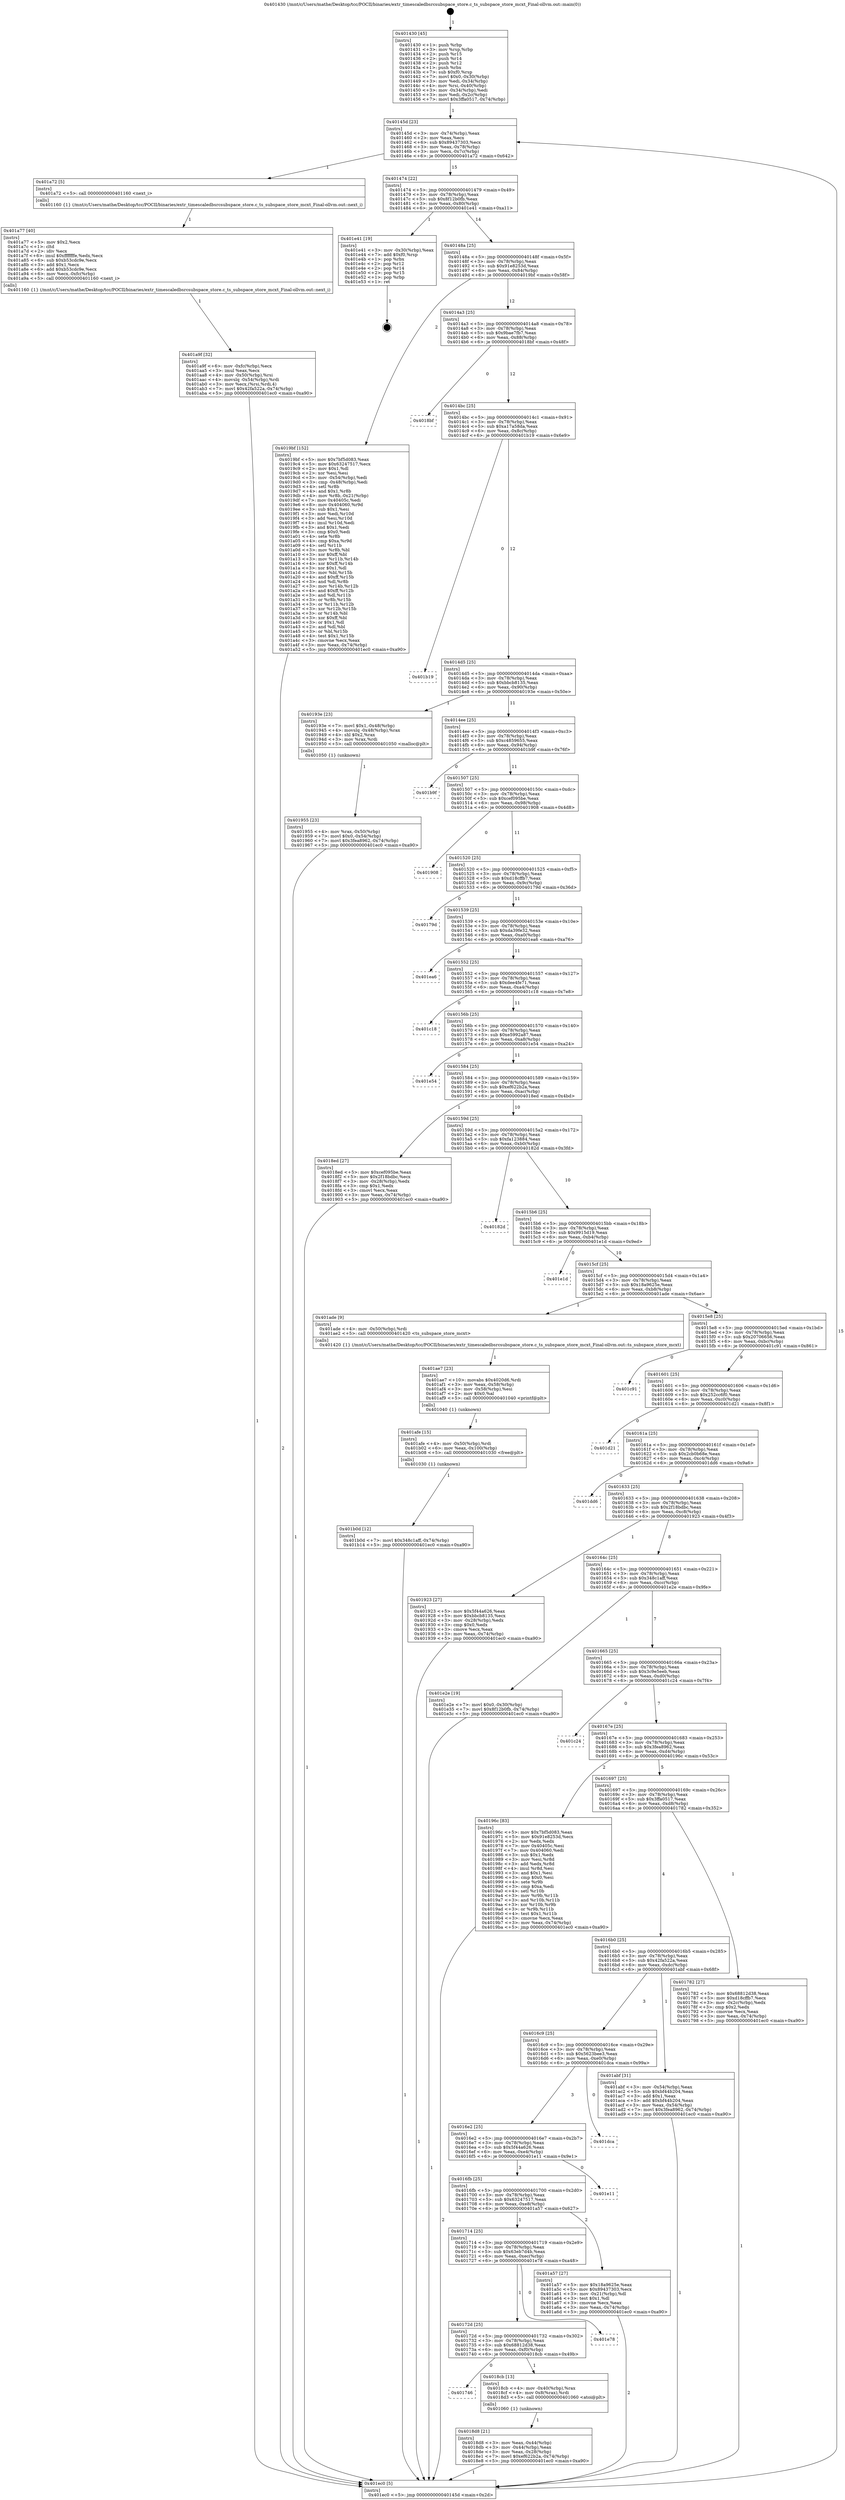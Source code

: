 digraph "0x401430" {
  label = "0x401430 (/mnt/c/Users/mathe/Desktop/tcc/POCII/binaries/extr_timescaledbsrcsubspace_store.c_ts_subspace_store_mcxt_Final-ollvm.out::main(0))"
  labelloc = "t"
  node[shape=record]

  Entry [label="",width=0.3,height=0.3,shape=circle,fillcolor=black,style=filled]
  "0x40145d" [label="{
     0x40145d [23]\l
     | [instrs]\l
     &nbsp;&nbsp;0x40145d \<+3\>: mov -0x74(%rbp),%eax\l
     &nbsp;&nbsp;0x401460 \<+2\>: mov %eax,%ecx\l
     &nbsp;&nbsp;0x401462 \<+6\>: sub $0x89437303,%ecx\l
     &nbsp;&nbsp;0x401468 \<+3\>: mov %eax,-0x78(%rbp)\l
     &nbsp;&nbsp;0x40146b \<+3\>: mov %ecx,-0x7c(%rbp)\l
     &nbsp;&nbsp;0x40146e \<+6\>: je 0000000000401a72 \<main+0x642\>\l
  }"]
  "0x401a72" [label="{
     0x401a72 [5]\l
     | [instrs]\l
     &nbsp;&nbsp;0x401a72 \<+5\>: call 0000000000401160 \<next_i\>\l
     | [calls]\l
     &nbsp;&nbsp;0x401160 \{1\} (/mnt/c/Users/mathe/Desktop/tcc/POCII/binaries/extr_timescaledbsrcsubspace_store.c_ts_subspace_store_mcxt_Final-ollvm.out::next_i)\l
  }"]
  "0x401474" [label="{
     0x401474 [22]\l
     | [instrs]\l
     &nbsp;&nbsp;0x401474 \<+5\>: jmp 0000000000401479 \<main+0x49\>\l
     &nbsp;&nbsp;0x401479 \<+3\>: mov -0x78(%rbp),%eax\l
     &nbsp;&nbsp;0x40147c \<+5\>: sub $0x8f12b0fb,%eax\l
     &nbsp;&nbsp;0x401481 \<+3\>: mov %eax,-0x80(%rbp)\l
     &nbsp;&nbsp;0x401484 \<+6\>: je 0000000000401e41 \<main+0xa11\>\l
  }"]
  Exit [label="",width=0.3,height=0.3,shape=circle,fillcolor=black,style=filled,peripheries=2]
  "0x401e41" [label="{
     0x401e41 [19]\l
     | [instrs]\l
     &nbsp;&nbsp;0x401e41 \<+3\>: mov -0x30(%rbp),%eax\l
     &nbsp;&nbsp;0x401e44 \<+7\>: add $0xf0,%rsp\l
     &nbsp;&nbsp;0x401e4b \<+1\>: pop %rbx\l
     &nbsp;&nbsp;0x401e4c \<+2\>: pop %r12\l
     &nbsp;&nbsp;0x401e4e \<+2\>: pop %r14\l
     &nbsp;&nbsp;0x401e50 \<+2\>: pop %r15\l
     &nbsp;&nbsp;0x401e52 \<+1\>: pop %rbp\l
     &nbsp;&nbsp;0x401e53 \<+1\>: ret\l
  }"]
  "0x40148a" [label="{
     0x40148a [25]\l
     | [instrs]\l
     &nbsp;&nbsp;0x40148a \<+5\>: jmp 000000000040148f \<main+0x5f\>\l
     &nbsp;&nbsp;0x40148f \<+3\>: mov -0x78(%rbp),%eax\l
     &nbsp;&nbsp;0x401492 \<+5\>: sub $0x91e8253d,%eax\l
     &nbsp;&nbsp;0x401497 \<+6\>: mov %eax,-0x84(%rbp)\l
     &nbsp;&nbsp;0x40149d \<+6\>: je 00000000004019bf \<main+0x58f\>\l
  }"]
  "0x401b0d" [label="{
     0x401b0d [12]\l
     | [instrs]\l
     &nbsp;&nbsp;0x401b0d \<+7\>: movl $0x348c1aff,-0x74(%rbp)\l
     &nbsp;&nbsp;0x401b14 \<+5\>: jmp 0000000000401ec0 \<main+0xa90\>\l
  }"]
  "0x4019bf" [label="{
     0x4019bf [152]\l
     | [instrs]\l
     &nbsp;&nbsp;0x4019bf \<+5\>: mov $0x7bf5d083,%eax\l
     &nbsp;&nbsp;0x4019c4 \<+5\>: mov $0x63247517,%ecx\l
     &nbsp;&nbsp;0x4019c9 \<+2\>: mov $0x1,%dl\l
     &nbsp;&nbsp;0x4019cb \<+2\>: xor %esi,%esi\l
     &nbsp;&nbsp;0x4019cd \<+3\>: mov -0x54(%rbp),%edi\l
     &nbsp;&nbsp;0x4019d0 \<+3\>: cmp -0x48(%rbp),%edi\l
     &nbsp;&nbsp;0x4019d3 \<+4\>: setl %r8b\l
     &nbsp;&nbsp;0x4019d7 \<+4\>: and $0x1,%r8b\l
     &nbsp;&nbsp;0x4019db \<+4\>: mov %r8b,-0x21(%rbp)\l
     &nbsp;&nbsp;0x4019df \<+7\>: mov 0x40405c,%edi\l
     &nbsp;&nbsp;0x4019e6 \<+8\>: mov 0x404060,%r9d\l
     &nbsp;&nbsp;0x4019ee \<+3\>: sub $0x1,%esi\l
     &nbsp;&nbsp;0x4019f1 \<+3\>: mov %edi,%r10d\l
     &nbsp;&nbsp;0x4019f4 \<+3\>: add %esi,%r10d\l
     &nbsp;&nbsp;0x4019f7 \<+4\>: imul %r10d,%edi\l
     &nbsp;&nbsp;0x4019fb \<+3\>: and $0x1,%edi\l
     &nbsp;&nbsp;0x4019fe \<+3\>: cmp $0x0,%edi\l
     &nbsp;&nbsp;0x401a01 \<+4\>: sete %r8b\l
     &nbsp;&nbsp;0x401a05 \<+4\>: cmp $0xa,%r9d\l
     &nbsp;&nbsp;0x401a09 \<+4\>: setl %r11b\l
     &nbsp;&nbsp;0x401a0d \<+3\>: mov %r8b,%bl\l
     &nbsp;&nbsp;0x401a10 \<+3\>: xor $0xff,%bl\l
     &nbsp;&nbsp;0x401a13 \<+3\>: mov %r11b,%r14b\l
     &nbsp;&nbsp;0x401a16 \<+4\>: xor $0xff,%r14b\l
     &nbsp;&nbsp;0x401a1a \<+3\>: xor $0x1,%dl\l
     &nbsp;&nbsp;0x401a1d \<+3\>: mov %bl,%r15b\l
     &nbsp;&nbsp;0x401a20 \<+4\>: and $0xff,%r15b\l
     &nbsp;&nbsp;0x401a24 \<+3\>: and %dl,%r8b\l
     &nbsp;&nbsp;0x401a27 \<+3\>: mov %r14b,%r12b\l
     &nbsp;&nbsp;0x401a2a \<+4\>: and $0xff,%r12b\l
     &nbsp;&nbsp;0x401a2e \<+3\>: and %dl,%r11b\l
     &nbsp;&nbsp;0x401a31 \<+3\>: or %r8b,%r15b\l
     &nbsp;&nbsp;0x401a34 \<+3\>: or %r11b,%r12b\l
     &nbsp;&nbsp;0x401a37 \<+3\>: xor %r12b,%r15b\l
     &nbsp;&nbsp;0x401a3a \<+3\>: or %r14b,%bl\l
     &nbsp;&nbsp;0x401a3d \<+3\>: xor $0xff,%bl\l
     &nbsp;&nbsp;0x401a40 \<+3\>: or $0x1,%dl\l
     &nbsp;&nbsp;0x401a43 \<+2\>: and %dl,%bl\l
     &nbsp;&nbsp;0x401a45 \<+3\>: or %bl,%r15b\l
     &nbsp;&nbsp;0x401a48 \<+4\>: test $0x1,%r15b\l
     &nbsp;&nbsp;0x401a4c \<+3\>: cmovne %ecx,%eax\l
     &nbsp;&nbsp;0x401a4f \<+3\>: mov %eax,-0x74(%rbp)\l
     &nbsp;&nbsp;0x401a52 \<+5\>: jmp 0000000000401ec0 \<main+0xa90\>\l
  }"]
  "0x4014a3" [label="{
     0x4014a3 [25]\l
     | [instrs]\l
     &nbsp;&nbsp;0x4014a3 \<+5\>: jmp 00000000004014a8 \<main+0x78\>\l
     &nbsp;&nbsp;0x4014a8 \<+3\>: mov -0x78(%rbp),%eax\l
     &nbsp;&nbsp;0x4014ab \<+5\>: sub $0x9bae7fb7,%eax\l
     &nbsp;&nbsp;0x4014b0 \<+6\>: mov %eax,-0x88(%rbp)\l
     &nbsp;&nbsp;0x4014b6 \<+6\>: je 00000000004018bf \<main+0x48f\>\l
  }"]
  "0x401afe" [label="{
     0x401afe [15]\l
     | [instrs]\l
     &nbsp;&nbsp;0x401afe \<+4\>: mov -0x50(%rbp),%rdi\l
     &nbsp;&nbsp;0x401b02 \<+6\>: mov %eax,-0x100(%rbp)\l
     &nbsp;&nbsp;0x401b08 \<+5\>: call 0000000000401030 \<free@plt\>\l
     | [calls]\l
     &nbsp;&nbsp;0x401030 \{1\} (unknown)\l
  }"]
  "0x4018bf" [label="{
     0x4018bf\l
  }", style=dashed]
  "0x4014bc" [label="{
     0x4014bc [25]\l
     | [instrs]\l
     &nbsp;&nbsp;0x4014bc \<+5\>: jmp 00000000004014c1 \<main+0x91\>\l
     &nbsp;&nbsp;0x4014c1 \<+3\>: mov -0x78(%rbp),%eax\l
     &nbsp;&nbsp;0x4014c4 \<+5\>: sub $0xa17a58da,%eax\l
     &nbsp;&nbsp;0x4014c9 \<+6\>: mov %eax,-0x8c(%rbp)\l
     &nbsp;&nbsp;0x4014cf \<+6\>: je 0000000000401b19 \<main+0x6e9\>\l
  }"]
  "0x401ae7" [label="{
     0x401ae7 [23]\l
     | [instrs]\l
     &nbsp;&nbsp;0x401ae7 \<+10\>: movabs $0x4020d6,%rdi\l
     &nbsp;&nbsp;0x401af1 \<+3\>: mov %eax,-0x58(%rbp)\l
     &nbsp;&nbsp;0x401af4 \<+3\>: mov -0x58(%rbp),%esi\l
     &nbsp;&nbsp;0x401af7 \<+2\>: mov $0x0,%al\l
     &nbsp;&nbsp;0x401af9 \<+5\>: call 0000000000401040 \<printf@plt\>\l
     | [calls]\l
     &nbsp;&nbsp;0x401040 \{1\} (unknown)\l
  }"]
  "0x401b19" [label="{
     0x401b19\l
  }", style=dashed]
  "0x4014d5" [label="{
     0x4014d5 [25]\l
     | [instrs]\l
     &nbsp;&nbsp;0x4014d5 \<+5\>: jmp 00000000004014da \<main+0xaa\>\l
     &nbsp;&nbsp;0x4014da \<+3\>: mov -0x78(%rbp),%eax\l
     &nbsp;&nbsp;0x4014dd \<+5\>: sub $0xbbcb8135,%eax\l
     &nbsp;&nbsp;0x4014e2 \<+6\>: mov %eax,-0x90(%rbp)\l
     &nbsp;&nbsp;0x4014e8 \<+6\>: je 000000000040193e \<main+0x50e\>\l
  }"]
  "0x401a9f" [label="{
     0x401a9f [32]\l
     | [instrs]\l
     &nbsp;&nbsp;0x401a9f \<+6\>: mov -0xfc(%rbp),%ecx\l
     &nbsp;&nbsp;0x401aa5 \<+3\>: imul %eax,%ecx\l
     &nbsp;&nbsp;0x401aa8 \<+4\>: mov -0x50(%rbp),%rsi\l
     &nbsp;&nbsp;0x401aac \<+4\>: movslq -0x54(%rbp),%rdi\l
     &nbsp;&nbsp;0x401ab0 \<+3\>: mov %ecx,(%rsi,%rdi,4)\l
     &nbsp;&nbsp;0x401ab3 \<+7\>: movl $0x42fa522a,-0x74(%rbp)\l
     &nbsp;&nbsp;0x401aba \<+5\>: jmp 0000000000401ec0 \<main+0xa90\>\l
  }"]
  "0x40193e" [label="{
     0x40193e [23]\l
     | [instrs]\l
     &nbsp;&nbsp;0x40193e \<+7\>: movl $0x1,-0x48(%rbp)\l
     &nbsp;&nbsp;0x401945 \<+4\>: movslq -0x48(%rbp),%rax\l
     &nbsp;&nbsp;0x401949 \<+4\>: shl $0x2,%rax\l
     &nbsp;&nbsp;0x40194d \<+3\>: mov %rax,%rdi\l
     &nbsp;&nbsp;0x401950 \<+5\>: call 0000000000401050 \<malloc@plt\>\l
     | [calls]\l
     &nbsp;&nbsp;0x401050 \{1\} (unknown)\l
  }"]
  "0x4014ee" [label="{
     0x4014ee [25]\l
     | [instrs]\l
     &nbsp;&nbsp;0x4014ee \<+5\>: jmp 00000000004014f3 \<main+0xc3\>\l
     &nbsp;&nbsp;0x4014f3 \<+3\>: mov -0x78(%rbp),%eax\l
     &nbsp;&nbsp;0x4014f6 \<+5\>: sub $0xc4859655,%eax\l
     &nbsp;&nbsp;0x4014fb \<+6\>: mov %eax,-0x94(%rbp)\l
     &nbsp;&nbsp;0x401501 \<+6\>: je 0000000000401b9f \<main+0x76f\>\l
  }"]
  "0x401a77" [label="{
     0x401a77 [40]\l
     | [instrs]\l
     &nbsp;&nbsp;0x401a77 \<+5\>: mov $0x2,%ecx\l
     &nbsp;&nbsp;0x401a7c \<+1\>: cltd\l
     &nbsp;&nbsp;0x401a7d \<+2\>: idiv %ecx\l
     &nbsp;&nbsp;0x401a7f \<+6\>: imul $0xfffffffe,%edx,%ecx\l
     &nbsp;&nbsp;0x401a85 \<+6\>: sub $0xb53cdc9e,%ecx\l
     &nbsp;&nbsp;0x401a8b \<+3\>: add $0x1,%ecx\l
     &nbsp;&nbsp;0x401a8e \<+6\>: add $0xb53cdc9e,%ecx\l
     &nbsp;&nbsp;0x401a94 \<+6\>: mov %ecx,-0xfc(%rbp)\l
     &nbsp;&nbsp;0x401a9a \<+5\>: call 0000000000401160 \<next_i\>\l
     | [calls]\l
     &nbsp;&nbsp;0x401160 \{1\} (/mnt/c/Users/mathe/Desktop/tcc/POCII/binaries/extr_timescaledbsrcsubspace_store.c_ts_subspace_store_mcxt_Final-ollvm.out::next_i)\l
  }"]
  "0x401b9f" [label="{
     0x401b9f\l
  }", style=dashed]
  "0x401507" [label="{
     0x401507 [25]\l
     | [instrs]\l
     &nbsp;&nbsp;0x401507 \<+5\>: jmp 000000000040150c \<main+0xdc\>\l
     &nbsp;&nbsp;0x40150c \<+3\>: mov -0x78(%rbp),%eax\l
     &nbsp;&nbsp;0x40150f \<+5\>: sub $0xcef095be,%eax\l
     &nbsp;&nbsp;0x401514 \<+6\>: mov %eax,-0x98(%rbp)\l
     &nbsp;&nbsp;0x40151a \<+6\>: je 0000000000401908 \<main+0x4d8\>\l
  }"]
  "0x401955" [label="{
     0x401955 [23]\l
     | [instrs]\l
     &nbsp;&nbsp;0x401955 \<+4\>: mov %rax,-0x50(%rbp)\l
     &nbsp;&nbsp;0x401959 \<+7\>: movl $0x0,-0x54(%rbp)\l
     &nbsp;&nbsp;0x401960 \<+7\>: movl $0x3fea8962,-0x74(%rbp)\l
     &nbsp;&nbsp;0x401967 \<+5\>: jmp 0000000000401ec0 \<main+0xa90\>\l
  }"]
  "0x401908" [label="{
     0x401908\l
  }", style=dashed]
  "0x401520" [label="{
     0x401520 [25]\l
     | [instrs]\l
     &nbsp;&nbsp;0x401520 \<+5\>: jmp 0000000000401525 \<main+0xf5\>\l
     &nbsp;&nbsp;0x401525 \<+3\>: mov -0x78(%rbp),%eax\l
     &nbsp;&nbsp;0x401528 \<+5\>: sub $0xd18cffb7,%eax\l
     &nbsp;&nbsp;0x40152d \<+6\>: mov %eax,-0x9c(%rbp)\l
     &nbsp;&nbsp;0x401533 \<+6\>: je 000000000040179d \<main+0x36d\>\l
  }"]
  "0x4018d8" [label="{
     0x4018d8 [21]\l
     | [instrs]\l
     &nbsp;&nbsp;0x4018d8 \<+3\>: mov %eax,-0x44(%rbp)\l
     &nbsp;&nbsp;0x4018db \<+3\>: mov -0x44(%rbp),%eax\l
     &nbsp;&nbsp;0x4018de \<+3\>: mov %eax,-0x28(%rbp)\l
     &nbsp;&nbsp;0x4018e1 \<+7\>: movl $0xef622b2a,-0x74(%rbp)\l
     &nbsp;&nbsp;0x4018e8 \<+5\>: jmp 0000000000401ec0 \<main+0xa90\>\l
  }"]
  "0x40179d" [label="{
     0x40179d\l
  }", style=dashed]
  "0x401539" [label="{
     0x401539 [25]\l
     | [instrs]\l
     &nbsp;&nbsp;0x401539 \<+5\>: jmp 000000000040153e \<main+0x10e\>\l
     &nbsp;&nbsp;0x40153e \<+3\>: mov -0x78(%rbp),%eax\l
     &nbsp;&nbsp;0x401541 \<+5\>: sub $0xda39fe32,%eax\l
     &nbsp;&nbsp;0x401546 \<+6\>: mov %eax,-0xa0(%rbp)\l
     &nbsp;&nbsp;0x40154c \<+6\>: je 0000000000401ea6 \<main+0xa76\>\l
  }"]
  "0x401746" [label="{
     0x401746\l
  }", style=dashed]
  "0x401ea6" [label="{
     0x401ea6\l
  }", style=dashed]
  "0x401552" [label="{
     0x401552 [25]\l
     | [instrs]\l
     &nbsp;&nbsp;0x401552 \<+5\>: jmp 0000000000401557 \<main+0x127\>\l
     &nbsp;&nbsp;0x401557 \<+3\>: mov -0x78(%rbp),%eax\l
     &nbsp;&nbsp;0x40155a \<+5\>: sub $0xdee4fe71,%eax\l
     &nbsp;&nbsp;0x40155f \<+6\>: mov %eax,-0xa4(%rbp)\l
     &nbsp;&nbsp;0x401565 \<+6\>: je 0000000000401c18 \<main+0x7e8\>\l
  }"]
  "0x4018cb" [label="{
     0x4018cb [13]\l
     | [instrs]\l
     &nbsp;&nbsp;0x4018cb \<+4\>: mov -0x40(%rbp),%rax\l
     &nbsp;&nbsp;0x4018cf \<+4\>: mov 0x8(%rax),%rdi\l
     &nbsp;&nbsp;0x4018d3 \<+5\>: call 0000000000401060 \<atoi@plt\>\l
     | [calls]\l
     &nbsp;&nbsp;0x401060 \{1\} (unknown)\l
  }"]
  "0x401c18" [label="{
     0x401c18\l
  }", style=dashed]
  "0x40156b" [label="{
     0x40156b [25]\l
     | [instrs]\l
     &nbsp;&nbsp;0x40156b \<+5\>: jmp 0000000000401570 \<main+0x140\>\l
     &nbsp;&nbsp;0x401570 \<+3\>: mov -0x78(%rbp),%eax\l
     &nbsp;&nbsp;0x401573 \<+5\>: sub $0xe5992a87,%eax\l
     &nbsp;&nbsp;0x401578 \<+6\>: mov %eax,-0xa8(%rbp)\l
     &nbsp;&nbsp;0x40157e \<+6\>: je 0000000000401e54 \<main+0xa24\>\l
  }"]
  "0x40172d" [label="{
     0x40172d [25]\l
     | [instrs]\l
     &nbsp;&nbsp;0x40172d \<+5\>: jmp 0000000000401732 \<main+0x302\>\l
     &nbsp;&nbsp;0x401732 \<+3\>: mov -0x78(%rbp),%eax\l
     &nbsp;&nbsp;0x401735 \<+5\>: sub $0x68812d38,%eax\l
     &nbsp;&nbsp;0x40173a \<+6\>: mov %eax,-0xf0(%rbp)\l
     &nbsp;&nbsp;0x401740 \<+6\>: je 00000000004018cb \<main+0x49b\>\l
  }"]
  "0x401e54" [label="{
     0x401e54\l
  }", style=dashed]
  "0x401584" [label="{
     0x401584 [25]\l
     | [instrs]\l
     &nbsp;&nbsp;0x401584 \<+5\>: jmp 0000000000401589 \<main+0x159\>\l
     &nbsp;&nbsp;0x401589 \<+3\>: mov -0x78(%rbp),%eax\l
     &nbsp;&nbsp;0x40158c \<+5\>: sub $0xef622b2a,%eax\l
     &nbsp;&nbsp;0x401591 \<+6\>: mov %eax,-0xac(%rbp)\l
     &nbsp;&nbsp;0x401597 \<+6\>: je 00000000004018ed \<main+0x4bd\>\l
  }"]
  "0x401e78" [label="{
     0x401e78\l
  }", style=dashed]
  "0x4018ed" [label="{
     0x4018ed [27]\l
     | [instrs]\l
     &nbsp;&nbsp;0x4018ed \<+5\>: mov $0xcef095be,%eax\l
     &nbsp;&nbsp;0x4018f2 \<+5\>: mov $0x2f18bdbc,%ecx\l
     &nbsp;&nbsp;0x4018f7 \<+3\>: mov -0x28(%rbp),%edx\l
     &nbsp;&nbsp;0x4018fa \<+3\>: cmp $0x1,%edx\l
     &nbsp;&nbsp;0x4018fd \<+3\>: cmovl %ecx,%eax\l
     &nbsp;&nbsp;0x401900 \<+3\>: mov %eax,-0x74(%rbp)\l
     &nbsp;&nbsp;0x401903 \<+5\>: jmp 0000000000401ec0 \<main+0xa90\>\l
  }"]
  "0x40159d" [label="{
     0x40159d [25]\l
     | [instrs]\l
     &nbsp;&nbsp;0x40159d \<+5\>: jmp 00000000004015a2 \<main+0x172\>\l
     &nbsp;&nbsp;0x4015a2 \<+3\>: mov -0x78(%rbp),%eax\l
     &nbsp;&nbsp;0x4015a5 \<+5\>: sub $0xfa123884,%eax\l
     &nbsp;&nbsp;0x4015aa \<+6\>: mov %eax,-0xb0(%rbp)\l
     &nbsp;&nbsp;0x4015b0 \<+6\>: je 000000000040182d \<main+0x3fd\>\l
  }"]
  "0x401714" [label="{
     0x401714 [25]\l
     | [instrs]\l
     &nbsp;&nbsp;0x401714 \<+5\>: jmp 0000000000401719 \<main+0x2e9\>\l
     &nbsp;&nbsp;0x401719 \<+3\>: mov -0x78(%rbp),%eax\l
     &nbsp;&nbsp;0x40171c \<+5\>: sub $0x63eb7d4b,%eax\l
     &nbsp;&nbsp;0x401721 \<+6\>: mov %eax,-0xec(%rbp)\l
     &nbsp;&nbsp;0x401727 \<+6\>: je 0000000000401e78 \<main+0xa48\>\l
  }"]
  "0x40182d" [label="{
     0x40182d\l
  }", style=dashed]
  "0x4015b6" [label="{
     0x4015b6 [25]\l
     | [instrs]\l
     &nbsp;&nbsp;0x4015b6 \<+5\>: jmp 00000000004015bb \<main+0x18b\>\l
     &nbsp;&nbsp;0x4015bb \<+3\>: mov -0x78(%rbp),%eax\l
     &nbsp;&nbsp;0x4015be \<+5\>: sub $0x9915d19,%eax\l
     &nbsp;&nbsp;0x4015c3 \<+6\>: mov %eax,-0xb4(%rbp)\l
     &nbsp;&nbsp;0x4015c9 \<+6\>: je 0000000000401e1d \<main+0x9ed\>\l
  }"]
  "0x401a57" [label="{
     0x401a57 [27]\l
     | [instrs]\l
     &nbsp;&nbsp;0x401a57 \<+5\>: mov $0x18a9625e,%eax\l
     &nbsp;&nbsp;0x401a5c \<+5\>: mov $0x89437303,%ecx\l
     &nbsp;&nbsp;0x401a61 \<+3\>: mov -0x21(%rbp),%dl\l
     &nbsp;&nbsp;0x401a64 \<+3\>: test $0x1,%dl\l
     &nbsp;&nbsp;0x401a67 \<+3\>: cmovne %ecx,%eax\l
     &nbsp;&nbsp;0x401a6a \<+3\>: mov %eax,-0x74(%rbp)\l
     &nbsp;&nbsp;0x401a6d \<+5\>: jmp 0000000000401ec0 \<main+0xa90\>\l
  }"]
  "0x401e1d" [label="{
     0x401e1d\l
  }", style=dashed]
  "0x4015cf" [label="{
     0x4015cf [25]\l
     | [instrs]\l
     &nbsp;&nbsp;0x4015cf \<+5\>: jmp 00000000004015d4 \<main+0x1a4\>\l
     &nbsp;&nbsp;0x4015d4 \<+3\>: mov -0x78(%rbp),%eax\l
     &nbsp;&nbsp;0x4015d7 \<+5\>: sub $0x18a9625e,%eax\l
     &nbsp;&nbsp;0x4015dc \<+6\>: mov %eax,-0xb8(%rbp)\l
     &nbsp;&nbsp;0x4015e2 \<+6\>: je 0000000000401ade \<main+0x6ae\>\l
  }"]
  "0x4016fb" [label="{
     0x4016fb [25]\l
     | [instrs]\l
     &nbsp;&nbsp;0x4016fb \<+5\>: jmp 0000000000401700 \<main+0x2d0\>\l
     &nbsp;&nbsp;0x401700 \<+3\>: mov -0x78(%rbp),%eax\l
     &nbsp;&nbsp;0x401703 \<+5\>: sub $0x63247517,%eax\l
     &nbsp;&nbsp;0x401708 \<+6\>: mov %eax,-0xe8(%rbp)\l
     &nbsp;&nbsp;0x40170e \<+6\>: je 0000000000401a57 \<main+0x627\>\l
  }"]
  "0x401ade" [label="{
     0x401ade [9]\l
     | [instrs]\l
     &nbsp;&nbsp;0x401ade \<+4\>: mov -0x50(%rbp),%rdi\l
     &nbsp;&nbsp;0x401ae2 \<+5\>: call 0000000000401420 \<ts_subspace_store_mcxt\>\l
     | [calls]\l
     &nbsp;&nbsp;0x401420 \{1\} (/mnt/c/Users/mathe/Desktop/tcc/POCII/binaries/extr_timescaledbsrcsubspace_store.c_ts_subspace_store_mcxt_Final-ollvm.out::ts_subspace_store_mcxt)\l
  }"]
  "0x4015e8" [label="{
     0x4015e8 [25]\l
     | [instrs]\l
     &nbsp;&nbsp;0x4015e8 \<+5\>: jmp 00000000004015ed \<main+0x1bd\>\l
     &nbsp;&nbsp;0x4015ed \<+3\>: mov -0x78(%rbp),%eax\l
     &nbsp;&nbsp;0x4015f0 \<+5\>: sub $0x20706656,%eax\l
     &nbsp;&nbsp;0x4015f5 \<+6\>: mov %eax,-0xbc(%rbp)\l
     &nbsp;&nbsp;0x4015fb \<+6\>: je 0000000000401c91 \<main+0x861\>\l
  }"]
  "0x401e11" [label="{
     0x401e11\l
  }", style=dashed]
  "0x401c91" [label="{
     0x401c91\l
  }", style=dashed]
  "0x401601" [label="{
     0x401601 [25]\l
     | [instrs]\l
     &nbsp;&nbsp;0x401601 \<+5\>: jmp 0000000000401606 \<main+0x1d6\>\l
     &nbsp;&nbsp;0x401606 \<+3\>: mov -0x78(%rbp),%eax\l
     &nbsp;&nbsp;0x401609 \<+5\>: sub $0x252cc6f0,%eax\l
     &nbsp;&nbsp;0x40160e \<+6\>: mov %eax,-0xc0(%rbp)\l
     &nbsp;&nbsp;0x401614 \<+6\>: je 0000000000401d21 \<main+0x8f1\>\l
  }"]
  "0x4016e2" [label="{
     0x4016e2 [25]\l
     | [instrs]\l
     &nbsp;&nbsp;0x4016e2 \<+5\>: jmp 00000000004016e7 \<main+0x2b7\>\l
     &nbsp;&nbsp;0x4016e7 \<+3\>: mov -0x78(%rbp),%eax\l
     &nbsp;&nbsp;0x4016ea \<+5\>: sub $0x5f44a626,%eax\l
     &nbsp;&nbsp;0x4016ef \<+6\>: mov %eax,-0xe4(%rbp)\l
     &nbsp;&nbsp;0x4016f5 \<+6\>: je 0000000000401e11 \<main+0x9e1\>\l
  }"]
  "0x401d21" [label="{
     0x401d21\l
  }", style=dashed]
  "0x40161a" [label="{
     0x40161a [25]\l
     | [instrs]\l
     &nbsp;&nbsp;0x40161a \<+5\>: jmp 000000000040161f \<main+0x1ef\>\l
     &nbsp;&nbsp;0x40161f \<+3\>: mov -0x78(%rbp),%eax\l
     &nbsp;&nbsp;0x401622 \<+5\>: sub $0x2cb0b68e,%eax\l
     &nbsp;&nbsp;0x401627 \<+6\>: mov %eax,-0xc4(%rbp)\l
     &nbsp;&nbsp;0x40162d \<+6\>: je 0000000000401dd6 \<main+0x9a6\>\l
  }"]
  "0x401dca" [label="{
     0x401dca\l
  }", style=dashed]
  "0x401dd6" [label="{
     0x401dd6\l
  }", style=dashed]
  "0x401633" [label="{
     0x401633 [25]\l
     | [instrs]\l
     &nbsp;&nbsp;0x401633 \<+5\>: jmp 0000000000401638 \<main+0x208\>\l
     &nbsp;&nbsp;0x401638 \<+3\>: mov -0x78(%rbp),%eax\l
     &nbsp;&nbsp;0x40163b \<+5\>: sub $0x2f18bdbc,%eax\l
     &nbsp;&nbsp;0x401640 \<+6\>: mov %eax,-0xc8(%rbp)\l
     &nbsp;&nbsp;0x401646 \<+6\>: je 0000000000401923 \<main+0x4f3\>\l
  }"]
  "0x4016c9" [label="{
     0x4016c9 [25]\l
     | [instrs]\l
     &nbsp;&nbsp;0x4016c9 \<+5\>: jmp 00000000004016ce \<main+0x29e\>\l
     &nbsp;&nbsp;0x4016ce \<+3\>: mov -0x78(%rbp),%eax\l
     &nbsp;&nbsp;0x4016d1 \<+5\>: sub $0x5623bee3,%eax\l
     &nbsp;&nbsp;0x4016d6 \<+6\>: mov %eax,-0xe0(%rbp)\l
     &nbsp;&nbsp;0x4016dc \<+6\>: je 0000000000401dca \<main+0x99a\>\l
  }"]
  "0x401923" [label="{
     0x401923 [27]\l
     | [instrs]\l
     &nbsp;&nbsp;0x401923 \<+5\>: mov $0x5f44a626,%eax\l
     &nbsp;&nbsp;0x401928 \<+5\>: mov $0xbbcb8135,%ecx\l
     &nbsp;&nbsp;0x40192d \<+3\>: mov -0x28(%rbp),%edx\l
     &nbsp;&nbsp;0x401930 \<+3\>: cmp $0x0,%edx\l
     &nbsp;&nbsp;0x401933 \<+3\>: cmove %ecx,%eax\l
     &nbsp;&nbsp;0x401936 \<+3\>: mov %eax,-0x74(%rbp)\l
     &nbsp;&nbsp;0x401939 \<+5\>: jmp 0000000000401ec0 \<main+0xa90\>\l
  }"]
  "0x40164c" [label="{
     0x40164c [25]\l
     | [instrs]\l
     &nbsp;&nbsp;0x40164c \<+5\>: jmp 0000000000401651 \<main+0x221\>\l
     &nbsp;&nbsp;0x401651 \<+3\>: mov -0x78(%rbp),%eax\l
     &nbsp;&nbsp;0x401654 \<+5\>: sub $0x348c1aff,%eax\l
     &nbsp;&nbsp;0x401659 \<+6\>: mov %eax,-0xcc(%rbp)\l
     &nbsp;&nbsp;0x40165f \<+6\>: je 0000000000401e2e \<main+0x9fe\>\l
  }"]
  "0x401abf" [label="{
     0x401abf [31]\l
     | [instrs]\l
     &nbsp;&nbsp;0x401abf \<+3\>: mov -0x54(%rbp),%eax\l
     &nbsp;&nbsp;0x401ac2 \<+5\>: sub $0xbf44b204,%eax\l
     &nbsp;&nbsp;0x401ac7 \<+3\>: add $0x1,%eax\l
     &nbsp;&nbsp;0x401aca \<+5\>: add $0xbf44b204,%eax\l
     &nbsp;&nbsp;0x401acf \<+3\>: mov %eax,-0x54(%rbp)\l
     &nbsp;&nbsp;0x401ad2 \<+7\>: movl $0x3fea8962,-0x74(%rbp)\l
     &nbsp;&nbsp;0x401ad9 \<+5\>: jmp 0000000000401ec0 \<main+0xa90\>\l
  }"]
  "0x401e2e" [label="{
     0x401e2e [19]\l
     | [instrs]\l
     &nbsp;&nbsp;0x401e2e \<+7\>: movl $0x0,-0x30(%rbp)\l
     &nbsp;&nbsp;0x401e35 \<+7\>: movl $0x8f12b0fb,-0x74(%rbp)\l
     &nbsp;&nbsp;0x401e3c \<+5\>: jmp 0000000000401ec0 \<main+0xa90\>\l
  }"]
  "0x401665" [label="{
     0x401665 [25]\l
     | [instrs]\l
     &nbsp;&nbsp;0x401665 \<+5\>: jmp 000000000040166a \<main+0x23a\>\l
     &nbsp;&nbsp;0x40166a \<+3\>: mov -0x78(%rbp),%eax\l
     &nbsp;&nbsp;0x40166d \<+5\>: sub $0x3c9e5eeb,%eax\l
     &nbsp;&nbsp;0x401672 \<+6\>: mov %eax,-0xd0(%rbp)\l
     &nbsp;&nbsp;0x401678 \<+6\>: je 0000000000401c24 \<main+0x7f4\>\l
  }"]
  "0x401430" [label="{
     0x401430 [45]\l
     | [instrs]\l
     &nbsp;&nbsp;0x401430 \<+1\>: push %rbp\l
     &nbsp;&nbsp;0x401431 \<+3\>: mov %rsp,%rbp\l
     &nbsp;&nbsp;0x401434 \<+2\>: push %r15\l
     &nbsp;&nbsp;0x401436 \<+2\>: push %r14\l
     &nbsp;&nbsp;0x401438 \<+2\>: push %r12\l
     &nbsp;&nbsp;0x40143a \<+1\>: push %rbx\l
     &nbsp;&nbsp;0x40143b \<+7\>: sub $0xf0,%rsp\l
     &nbsp;&nbsp;0x401442 \<+7\>: movl $0x0,-0x30(%rbp)\l
     &nbsp;&nbsp;0x401449 \<+3\>: mov %edi,-0x34(%rbp)\l
     &nbsp;&nbsp;0x40144c \<+4\>: mov %rsi,-0x40(%rbp)\l
     &nbsp;&nbsp;0x401450 \<+3\>: mov -0x34(%rbp),%edi\l
     &nbsp;&nbsp;0x401453 \<+3\>: mov %edi,-0x2c(%rbp)\l
     &nbsp;&nbsp;0x401456 \<+7\>: movl $0x3ffa0517,-0x74(%rbp)\l
  }"]
  "0x401c24" [label="{
     0x401c24\l
  }", style=dashed]
  "0x40167e" [label="{
     0x40167e [25]\l
     | [instrs]\l
     &nbsp;&nbsp;0x40167e \<+5\>: jmp 0000000000401683 \<main+0x253\>\l
     &nbsp;&nbsp;0x401683 \<+3\>: mov -0x78(%rbp),%eax\l
     &nbsp;&nbsp;0x401686 \<+5\>: sub $0x3fea8962,%eax\l
     &nbsp;&nbsp;0x40168b \<+6\>: mov %eax,-0xd4(%rbp)\l
     &nbsp;&nbsp;0x401691 \<+6\>: je 000000000040196c \<main+0x53c\>\l
  }"]
  "0x401ec0" [label="{
     0x401ec0 [5]\l
     | [instrs]\l
     &nbsp;&nbsp;0x401ec0 \<+5\>: jmp 000000000040145d \<main+0x2d\>\l
  }"]
  "0x40196c" [label="{
     0x40196c [83]\l
     | [instrs]\l
     &nbsp;&nbsp;0x40196c \<+5\>: mov $0x7bf5d083,%eax\l
     &nbsp;&nbsp;0x401971 \<+5\>: mov $0x91e8253d,%ecx\l
     &nbsp;&nbsp;0x401976 \<+2\>: xor %edx,%edx\l
     &nbsp;&nbsp;0x401978 \<+7\>: mov 0x40405c,%esi\l
     &nbsp;&nbsp;0x40197f \<+7\>: mov 0x404060,%edi\l
     &nbsp;&nbsp;0x401986 \<+3\>: sub $0x1,%edx\l
     &nbsp;&nbsp;0x401989 \<+3\>: mov %esi,%r8d\l
     &nbsp;&nbsp;0x40198c \<+3\>: add %edx,%r8d\l
     &nbsp;&nbsp;0x40198f \<+4\>: imul %r8d,%esi\l
     &nbsp;&nbsp;0x401993 \<+3\>: and $0x1,%esi\l
     &nbsp;&nbsp;0x401996 \<+3\>: cmp $0x0,%esi\l
     &nbsp;&nbsp;0x401999 \<+4\>: sete %r9b\l
     &nbsp;&nbsp;0x40199d \<+3\>: cmp $0xa,%edi\l
     &nbsp;&nbsp;0x4019a0 \<+4\>: setl %r10b\l
     &nbsp;&nbsp;0x4019a4 \<+3\>: mov %r9b,%r11b\l
     &nbsp;&nbsp;0x4019a7 \<+3\>: and %r10b,%r11b\l
     &nbsp;&nbsp;0x4019aa \<+3\>: xor %r10b,%r9b\l
     &nbsp;&nbsp;0x4019ad \<+3\>: or %r9b,%r11b\l
     &nbsp;&nbsp;0x4019b0 \<+4\>: test $0x1,%r11b\l
     &nbsp;&nbsp;0x4019b4 \<+3\>: cmovne %ecx,%eax\l
     &nbsp;&nbsp;0x4019b7 \<+3\>: mov %eax,-0x74(%rbp)\l
     &nbsp;&nbsp;0x4019ba \<+5\>: jmp 0000000000401ec0 \<main+0xa90\>\l
  }"]
  "0x401697" [label="{
     0x401697 [25]\l
     | [instrs]\l
     &nbsp;&nbsp;0x401697 \<+5\>: jmp 000000000040169c \<main+0x26c\>\l
     &nbsp;&nbsp;0x40169c \<+3\>: mov -0x78(%rbp),%eax\l
     &nbsp;&nbsp;0x40169f \<+5\>: sub $0x3ffa0517,%eax\l
     &nbsp;&nbsp;0x4016a4 \<+6\>: mov %eax,-0xd8(%rbp)\l
     &nbsp;&nbsp;0x4016aa \<+6\>: je 0000000000401782 \<main+0x352\>\l
  }"]
  "0x4016b0" [label="{
     0x4016b0 [25]\l
     | [instrs]\l
     &nbsp;&nbsp;0x4016b0 \<+5\>: jmp 00000000004016b5 \<main+0x285\>\l
     &nbsp;&nbsp;0x4016b5 \<+3\>: mov -0x78(%rbp),%eax\l
     &nbsp;&nbsp;0x4016b8 \<+5\>: sub $0x42fa522a,%eax\l
     &nbsp;&nbsp;0x4016bd \<+6\>: mov %eax,-0xdc(%rbp)\l
     &nbsp;&nbsp;0x4016c3 \<+6\>: je 0000000000401abf \<main+0x68f\>\l
  }"]
  "0x401782" [label="{
     0x401782 [27]\l
     | [instrs]\l
     &nbsp;&nbsp;0x401782 \<+5\>: mov $0x68812d38,%eax\l
     &nbsp;&nbsp;0x401787 \<+5\>: mov $0xd18cffb7,%ecx\l
     &nbsp;&nbsp;0x40178c \<+3\>: mov -0x2c(%rbp),%edx\l
     &nbsp;&nbsp;0x40178f \<+3\>: cmp $0x2,%edx\l
     &nbsp;&nbsp;0x401792 \<+3\>: cmovne %ecx,%eax\l
     &nbsp;&nbsp;0x401795 \<+3\>: mov %eax,-0x74(%rbp)\l
     &nbsp;&nbsp;0x401798 \<+5\>: jmp 0000000000401ec0 \<main+0xa90\>\l
  }"]
  Entry -> "0x401430" [label=" 1"]
  "0x40145d" -> "0x401a72" [label=" 1"]
  "0x40145d" -> "0x401474" [label=" 15"]
  "0x401e41" -> Exit [label=" 1"]
  "0x401474" -> "0x401e41" [label=" 1"]
  "0x401474" -> "0x40148a" [label=" 14"]
  "0x401e2e" -> "0x401ec0" [label=" 1"]
  "0x40148a" -> "0x4019bf" [label=" 2"]
  "0x40148a" -> "0x4014a3" [label=" 12"]
  "0x401b0d" -> "0x401ec0" [label=" 1"]
  "0x4014a3" -> "0x4018bf" [label=" 0"]
  "0x4014a3" -> "0x4014bc" [label=" 12"]
  "0x401afe" -> "0x401b0d" [label=" 1"]
  "0x4014bc" -> "0x401b19" [label=" 0"]
  "0x4014bc" -> "0x4014d5" [label=" 12"]
  "0x401ae7" -> "0x401afe" [label=" 1"]
  "0x4014d5" -> "0x40193e" [label=" 1"]
  "0x4014d5" -> "0x4014ee" [label=" 11"]
  "0x401ade" -> "0x401ae7" [label=" 1"]
  "0x4014ee" -> "0x401b9f" [label=" 0"]
  "0x4014ee" -> "0x401507" [label=" 11"]
  "0x401abf" -> "0x401ec0" [label=" 1"]
  "0x401507" -> "0x401908" [label=" 0"]
  "0x401507" -> "0x401520" [label=" 11"]
  "0x401a9f" -> "0x401ec0" [label=" 1"]
  "0x401520" -> "0x40179d" [label=" 0"]
  "0x401520" -> "0x401539" [label=" 11"]
  "0x401a77" -> "0x401a9f" [label=" 1"]
  "0x401539" -> "0x401ea6" [label=" 0"]
  "0x401539" -> "0x401552" [label=" 11"]
  "0x401a72" -> "0x401a77" [label=" 1"]
  "0x401552" -> "0x401c18" [label=" 0"]
  "0x401552" -> "0x40156b" [label=" 11"]
  "0x401a57" -> "0x401ec0" [label=" 2"]
  "0x40156b" -> "0x401e54" [label=" 0"]
  "0x40156b" -> "0x401584" [label=" 11"]
  "0x40196c" -> "0x401ec0" [label=" 2"]
  "0x401584" -> "0x4018ed" [label=" 1"]
  "0x401584" -> "0x40159d" [label=" 10"]
  "0x401955" -> "0x401ec0" [label=" 1"]
  "0x40159d" -> "0x40182d" [label=" 0"]
  "0x40159d" -> "0x4015b6" [label=" 10"]
  "0x401923" -> "0x401ec0" [label=" 1"]
  "0x4015b6" -> "0x401e1d" [label=" 0"]
  "0x4015b6" -> "0x4015cf" [label=" 10"]
  "0x4018ed" -> "0x401ec0" [label=" 1"]
  "0x4015cf" -> "0x401ade" [label=" 1"]
  "0x4015cf" -> "0x4015e8" [label=" 9"]
  "0x4018cb" -> "0x4018d8" [label=" 1"]
  "0x4015e8" -> "0x401c91" [label=" 0"]
  "0x4015e8" -> "0x401601" [label=" 9"]
  "0x40172d" -> "0x401746" [label=" 0"]
  "0x401601" -> "0x401d21" [label=" 0"]
  "0x401601" -> "0x40161a" [label=" 9"]
  "0x4019bf" -> "0x401ec0" [label=" 2"]
  "0x40161a" -> "0x401dd6" [label=" 0"]
  "0x40161a" -> "0x401633" [label=" 9"]
  "0x401714" -> "0x40172d" [label=" 1"]
  "0x401633" -> "0x401923" [label=" 1"]
  "0x401633" -> "0x40164c" [label=" 8"]
  "0x40193e" -> "0x401955" [label=" 1"]
  "0x40164c" -> "0x401e2e" [label=" 1"]
  "0x40164c" -> "0x401665" [label=" 7"]
  "0x4016fb" -> "0x401714" [label=" 1"]
  "0x401665" -> "0x401c24" [label=" 0"]
  "0x401665" -> "0x40167e" [label=" 7"]
  "0x4018d8" -> "0x401ec0" [label=" 1"]
  "0x40167e" -> "0x40196c" [label=" 2"]
  "0x40167e" -> "0x401697" [label=" 5"]
  "0x4016e2" -> "0x4016fb" [label=" 3"]
  "0x401697" -> "0x401782" [label=" 1"]
  "0x401697" -> "0x4016b0" [label=" 4"]
  "0x401782" -> "0x401ec0" [label=" 1"]
  "0x401430" -> "0x40145d" [label=" 1"]
  "0x401ec0" -> "0x40145d" [label=" 15"]
  "0x4016fb" -> "0x401a57" [label=" 2"]
  "0x4016b0" -> "0x401abf" [label=" 1"]
  "0x4016b0" -> "0x4016c9" [label=" 3"]
  "0x401714" -> "0x401e78" [label=" 0"]
  "0x4016c9" -> "0x401dca" [label=" 0"]
  "0x4016c9" -> "0x4016e2" [label=" 3"]
  "0x40172d" -> "0x4018cb" [label=" 1"]
  "0x4016e2" -> "0x401e11" [label=" 0"]
}
